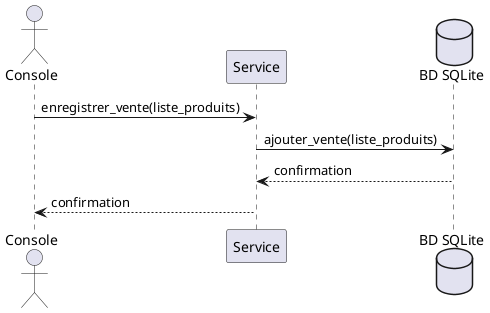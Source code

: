 @startuml Enregistrer une vente
actor Console
participant Service
database "BD SQLite" as DB

Console -> Service : enregistrer_vente(liste_produits)
Service -> DB : ajouter_vente(liste_produits)
DB --> Service : confirmation
Service --> Console : confirmation
@enduml
